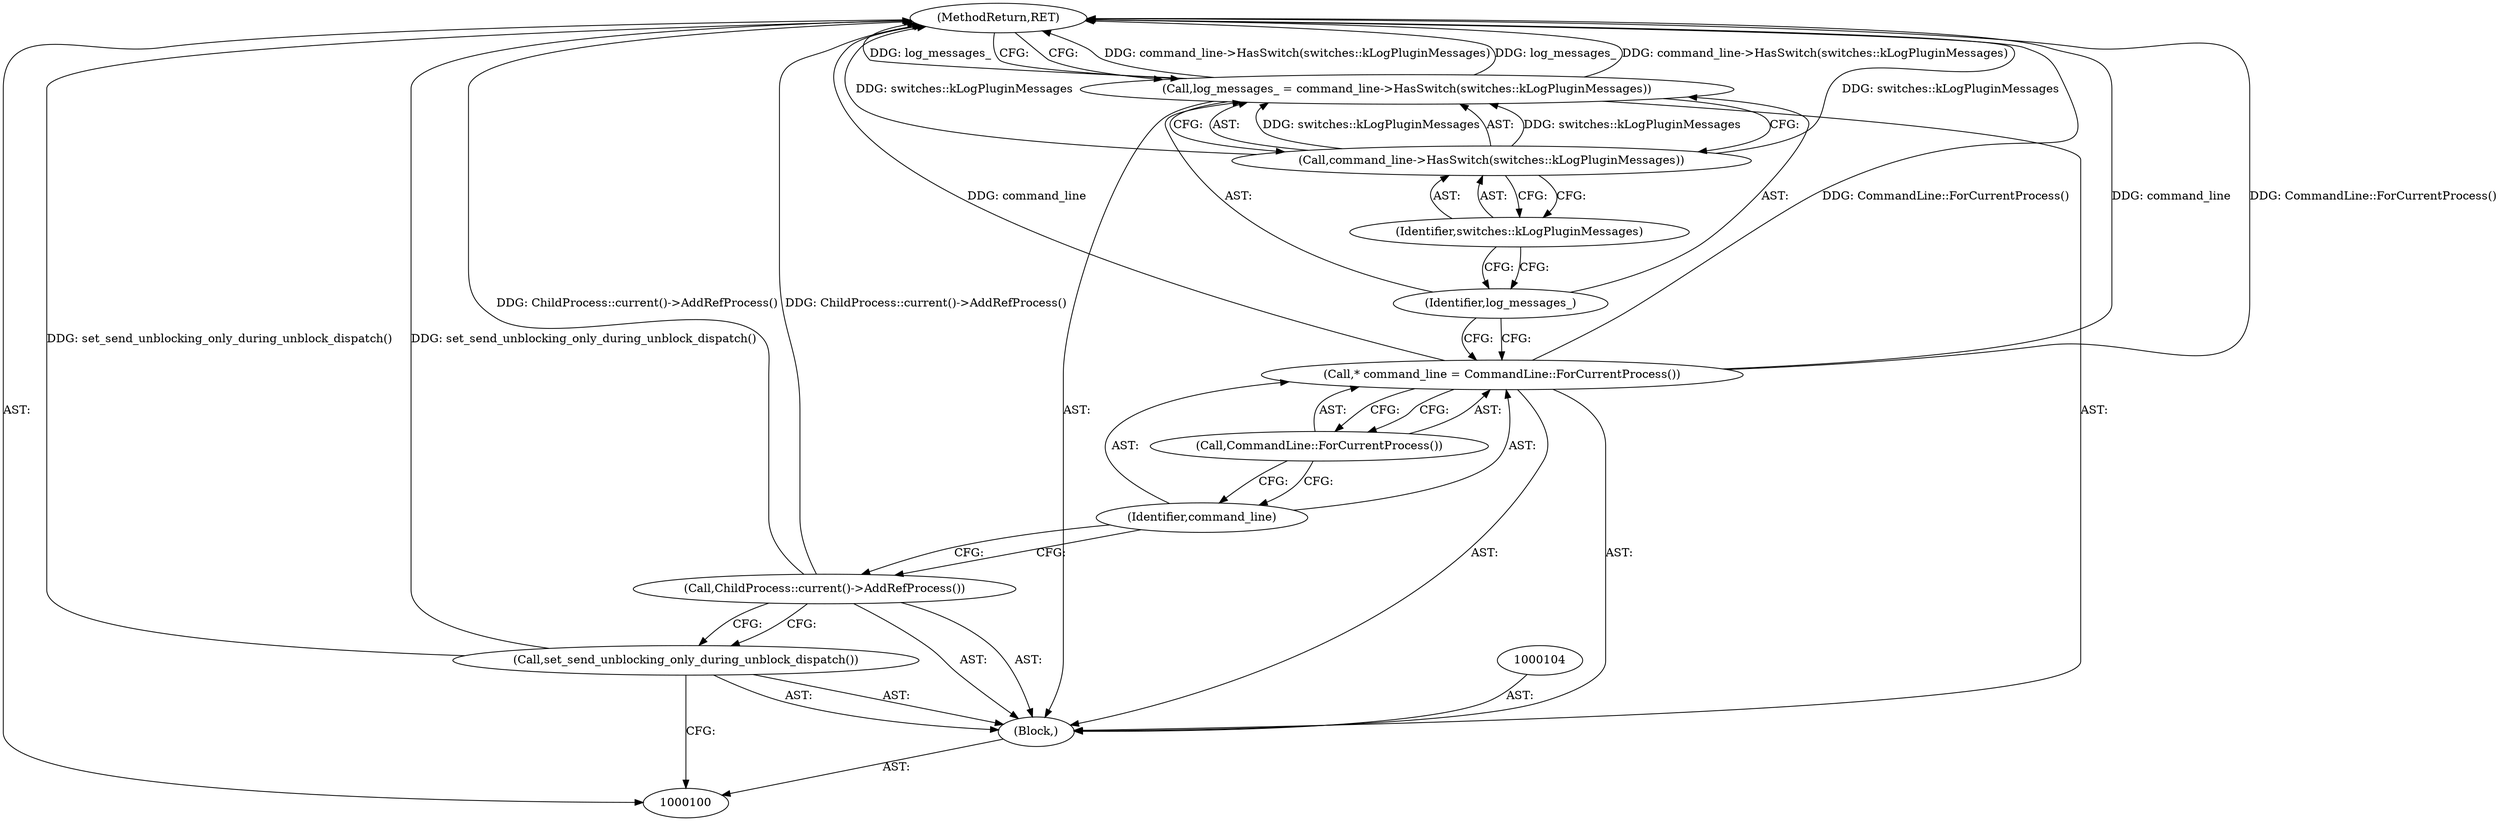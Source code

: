 digraph "1_Chrome_cd0bd79d6ebdb72183e6f0833673464cc10b3600_33" {
"1000112" [label="(MethodReturn,RET)"];
"1000110" [label="(Call,command_line->HasSwitch(switches::kLogPluginMessages))"];
"1000108" [label="(Call,log_messages_ = command_line->HasSwitch(switches::kLogPluginMessages))"];
"1000109" [label="(Identifier,log_messages_)"];
"1000111" [label="(Identifier,switches::kLogPluginMessages)"];
"1000101" [label="(Block,)"];
"1000102" [label="(Call,set_send_unblocking_only_during_unblock_dispatch())"];
"1000103" [label="(Call,ChildProcess::current()->AddRefProcess())"];
"1000105" [label="(Call,* command_line = CommandLine::ForCurrentProcess())"];
"1000106" [label="(Identifier,command_line)"];
"1000107" [label="(Call,CommandLine::ForCurrentProcess())"];
"1000112" -> "1000100"  [label="AST: "];
"1000112" -> "1000108"  [label="CFG: "];
"1000105" -> "1000112"  [label="DDG: CommandLine::ForCurrentProcess()"];
"1000105" -> "1000112"  [label="DDG: command_line"];
"1000103" -> "1000112"  [label="DDG: ChildProcess::current()->AddRefProcess()"];
"1000102" -> "1000112"  [label="DDG: set_send_unblocking_only_during_unblock_dispatch()"];
"1000108" -> "1000112"  [label="DDG: command_line->HasSwitch(switches::kLogPluginMessages)"];
"1000108" -> "1000112"  [label="DDG: log_messages_"];
"1000110" -> "1000112"  [label="DDG: switches::kLogPluginMessages"];
"1000110" -> "1000108"  [label="AST: "];
"1000110" -> "1000111"  [label="CFG: "];
"1000111" -> "1000110"  [label="AST: "];
"1000108" -> "1000110"  [label="CFG: "];
"1000110" -> "1000112"  [label="DDG: switches::kLogPluginMessages"];
"1000110" -> "1000108"  [label="DDG: switches::kLogPluginMessages"];
"1000108" -> "1000101"  [label="AST: "];
"1000108" -> "1000110"  [label="CFG: "];
"1000109" -> "1000108"  [label="AST: "];
"1000110" -> "1000108"  [label="AST: "];
"1000112" -> "1000108"  [label="CFG: "];
"1000108" -> "1000112"  [label="DDG: command_line->HasSwitch(switches::kLogPluginMessages)"];
"1000108" -> "1000112"  [label="DDG: log_messages_"];
"1000110" -> "1000108"  [label="DDG: switches::kLogPluginMessages"];
"1000109" -> "1000108"  [label="AST: "];
"1000109" -> "1000105"  [label="CFG: "];
"1000111" -> "1000109"  [label="CFG: "];
"1000111" -> "1000110"  [label="AST: "];
"1000111" -> "1000109"  [label="CFG: "];
"1000110" -> "1000111"  [label="CFG: "];
"1000101" -> "1000100"  [label="AST: "];
"1000102" -> "1000101"  [label="AST: "];
"1000103" -> "1000101"  [label="AST: "];
"1000104" -> "1000101"  [label="AST: "];
"1000105" -> "1000101"  [label="AST: "];
"1000108" -> "1000101"  [label="AST: "];
"1000102" -> "1000101"  [label="AST: "];
"1000102" -> "1000100"  [label="CFG: "];
"1000103" -> "1000102"  [label="CFG: "];
"1000102" -> "1000112"  [label="DDG: set_send_unblocking_only_during_unblock_dispatch()"];
"1000103" -> "1000101"  [label="AST: "];
"1000103" -> "1000102"  [label="CFG: "];
"1000106" -> "1000103"  [label="CFG: "];
"1000103" -> "1000112"  [label="DDG: ChildProcess::current()->AddRefProcess()"];
"1000105" -> "1000101"  [label="AST: "];
"1000105" -> "1000107"  [label="CFG: "];
"1000106" -> "1000105"  [label="AST: "];
"1000107" -> "1000105"  [label="AST: "];
"1000109" -> "1000105"  [label="CFG: "];
"1000105" -> "1000112"  [label="DDG: CommandLine::ForCurrentProcess()"];
"1000105" -> "1000112"  [label="DDG: command_line"];
"1000106" -> "1000105"  [label="AST: "];
"1000106" -> "1000103"  [label="CFG: "];
"1000107" -> "1000106"  [label="CFG: "];
"1000107" -> "1000105"  [label="AST: "];
"1000107" -> "1000106"  [label="CFG: "];
"1000105" -> "1000107"  [label="CFG: "];
}

